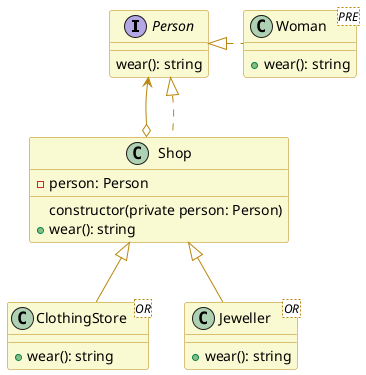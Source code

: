 @startuml

skinparam class {
  backgroundColor lightgoldenrodyellow
  arrowColor darkgoldenrod
  borderColor darkgoldenrod
}

interface Person {
  wear(): string
}

class Woman <PRE> {
  + wear(): string
}

class Shop {
  - person: Person
  constructor(private person: Person)
  + wear(): string
}

class ClothingStore <OR> {
  + wear(): string
}

class Jeweller <OR> {
  + wear(): string
}

Person <|. Woman
Person <--o Shop
Person <|.. Shop

Shop <|-- ClothingStore
Shop <|-- Jeweller

@enduml

' We don't need use non-concrete decorator class (Shop) in client code
' We can add private functions inside concrete decorators
' We can create a wrapper for client logic (with Person type argument)
